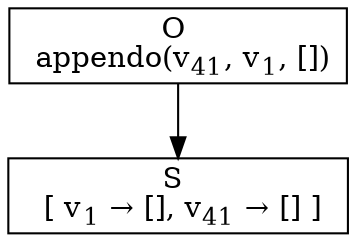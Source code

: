 digraph {
    graph [rankdir=TB
          ,bgcolor=transparent];
    node [shape=box
         ,fillcolor=white
         ,style=filled];
    0 [label=<O <BR/> appendo(v<SUB>41</SUB>, v<SUB>1</SUB>, [])>];
    1 [label=<S <BR/>  [ v<SUB>1</SUB> &rarr; [], v<SUB>41</SUB> &rarr; [] ] >];
    0 -> 1 [label=""];
}